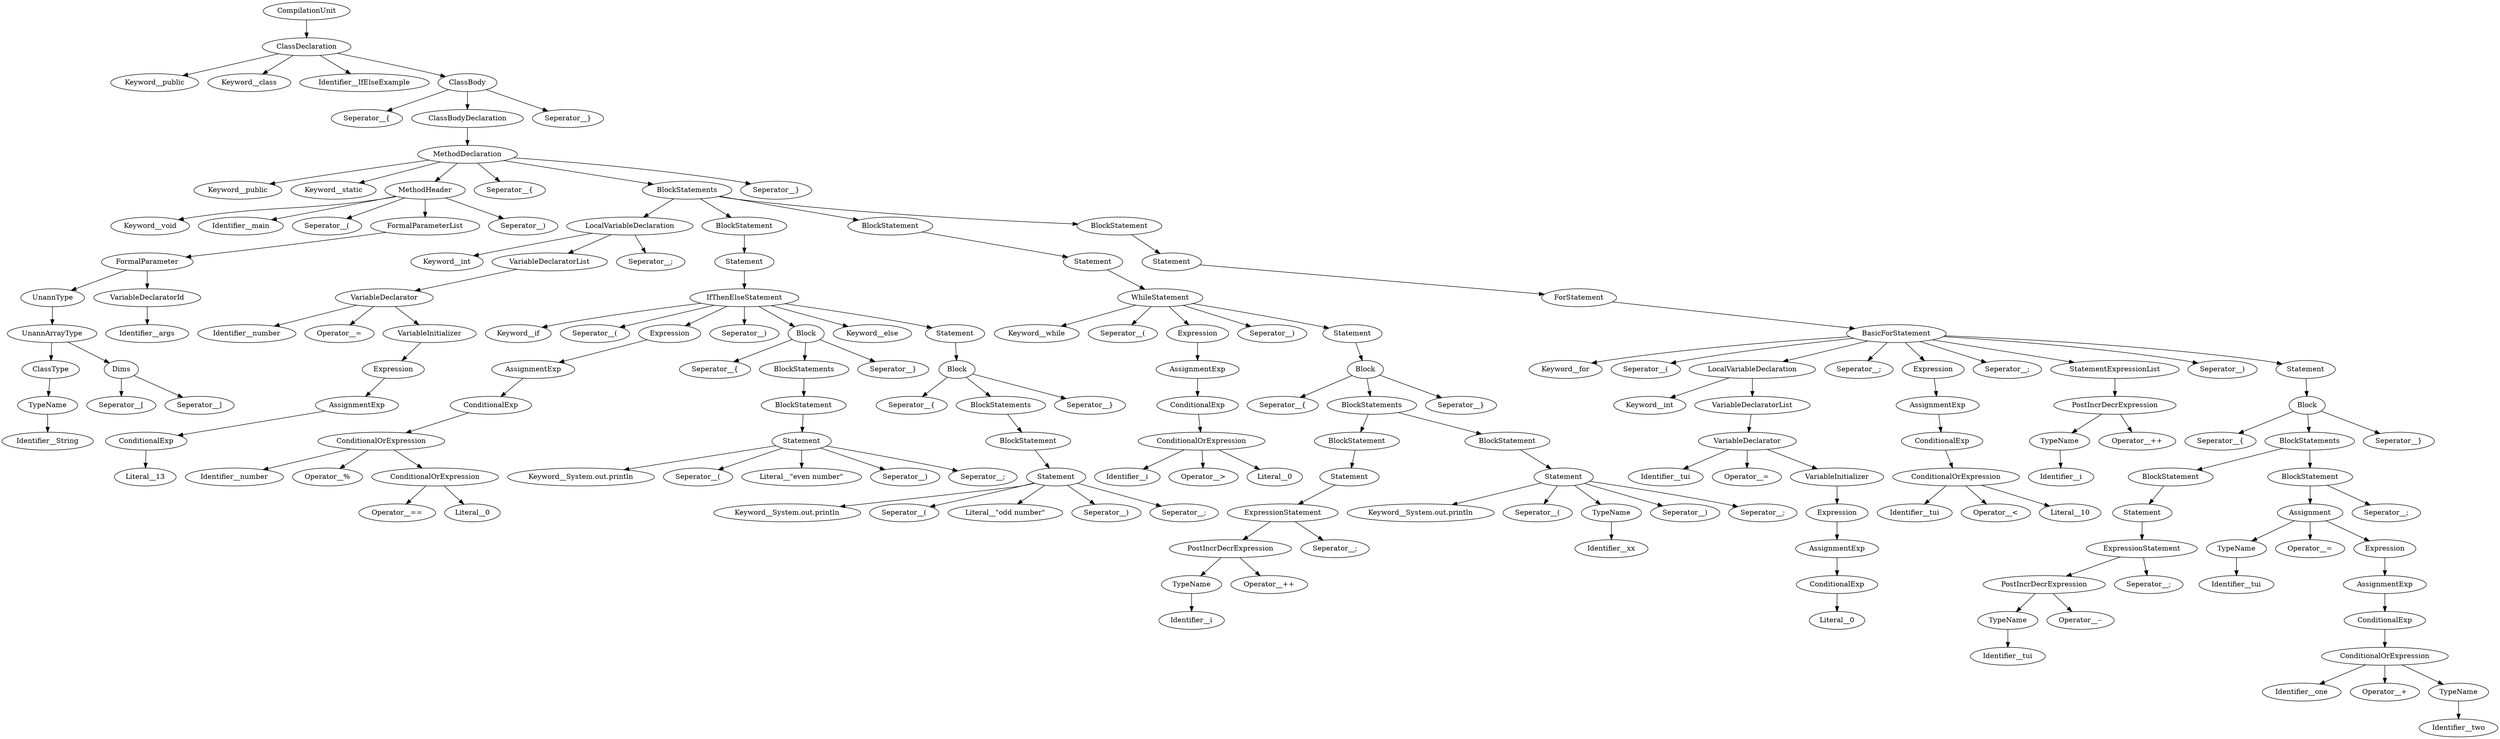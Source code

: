 digraph G {
CompilationUnit6->ClassDeclaration7->Keyword8;
Keyword8[label="Keyword__public"];
ClassDeclaration7->Keyword9;
Keyword9[label="Keyword__class"];
ClassDeclaration7->Identifier10;
Identifier10[label="Identifier__IfElseExample"];
ClassDeclaration7->ClassBody11->Seperator12;
Seperator12[label="Seperator__{"];
ClassBody11->ClassBodyDeclaration13->MethodDeclaration14->Keyword15;
Keyword15[label="Keyword__public"];
MethodDeclaration14->Keyword16;
Keyword16[label="Keyword__static"];
MethodDeclaration14->MethodHeader17->Keyword18;
Keyword18[label="Keyword__void"];
MethodHeader17->Identifier19;
Identifier19[label="Identifier__main"];
MethodHeader17->Seperator20;
Seperator20[label="Seperator__("];
MethodHeader17->FormalParameterList21->FormalParameter22->UnannType23->UnannArrayType24->ClassType25->TypeName26->Identifier27;
Identifier27[label="Identifier__String"];
TypeName26[label="TypeName"];
ClassType25[label="ClassType"];
UnannArrayType24->Dims28->Seperator29;
Seperator29[label="Seperator__["];
Dims28->Seperator30;
Seperator30[label="Seperator__]"];
Dims28[label="Dims"];
UnannArrayType24[label="UnannArrayType"];
UnannType23[label="UnannType"];
FormalParameter22->VariableDeclaratorId31->Identifier32;
Identifier32[label="Identifier__args"];
VariableDeclaratorId31[label="VariableDeclaratorId"];
FormalParameter22[label="FormalParameter"];
FormalParameterList21[label="FormalParameterList"];
MethodHeader17->Seperator33;
Seperator33[label="Seperator__)"];
MethodHeader17[label="MethodHeader"];
MethodDeclaration14->Seperator34;
Seperator34[label="Seperator__{"];
MethodDeclaration14->BlockStatements35->LocalVariableDeclaration36->Keyword37;
Keyword37[label="Keyword__int"];
LocalVariableDeclaration36->VariableDeclaratorList38->VariableDeclarator39->Identifier40;
Identifier40[label="Identifier__number"];
VariableDeclarator39->Operator41;
Operator41[label="Operator__="];
VariableDeclarator39->VariableInitializer42->Expression43->AssignmentExp44->ConditionalExp45->Literal46;
Literal46[label="Literal__13"];
ConditionalExp45[label="ConditionalExp"];
AssignmentExp44[label="AssignmentExp"];
Expression43[label="Expression"];
VariableInitializer42[label="VariableInitializer"];
VariableDeclarator39[label="VariableDeclarator"];
VariableDeclaratorList38[label="VariableDeclaratorList"];
LocalVariableDeclaration36->Seperator47;
Seperator47[label="Seperator__;"];
LocalVariableDeclaration36[label="LocalVariableDeclaration"];
BlockStatements35->BlockStatement48->Statement49->IfThenElseStatement50->Keyword51;
Keyword51[label="Keyword__if"];
IfThenElseStatement50->Seperator52;
Seperator52[label="Seperator__("];
IfThenElseStatement50->Expression53->AssignmentExp54->ConditionalExp55->ConditionalOrExpression56->Identifier57;
Identifier57[label="Identifier__number"];
ConditionalOrExpression56->Operator58;
Operator58[label="Operator__%"];
ConditionalOrExpression56->ConditionalOrExpression59->Operator60;
Operator60[label="Operator__=="];
ConditionalOrExpression59->Literal61;
Literal61[label="Literal__0"];
ConditionalOrExpression59[label="ConditionalOrExpression"];
ConditionalOrExpression56[label="ConditionalOrExpression"];
ConditionalExp55[label="ConditionalExp"];
AssignmentExp54[label="AssignmentExp"];
Expression53[label="Expression"];
IfThenElseStatement50->Seperator62;
Seperator62[label="Seperator__)"];
IfThenElseStatement50->Block63->Seperator64;
Seperator64[label="Seperator__{"];
Block63->BlockStatements65->BlockStatement66->Statement67->Keyword68;
Keyword68[label="Keyword__System.out.println"];
Statement67->Seperator69;
Seperator69[label="Seperator__("];
Statement67->Literal70;
Literal70[label="Literal__\"even number\""];
Statement67->Seperator71;
Seperator71[label="Seperator__)"];
Statement67->Seperator72;
Seperator72[label="Seperator__;"];
Statement67[label="Statement"];
BlockStatement66[label="BlockStatement"];
BlockStatements65[label="BlockStatements"];
Block63->Seperator73;
Seperator73[label="Seperator__}"];
Block63[label="Block"];
IfThenElseStatement50->Keyword74;
Keyword74[label="Keyword__else"];
IfThenElseStatement50->Statement75->Block76->Seperator77;
Seperator77[label="Seperator__{"];
Block76->BlockStatements78->BlockStatement79->Statement80->Keyword81;
Keyword81[label="Keyword__System.out.println"];
Statement80->Seperator82;
Seperator82[label="Seperator__("];
Statement80->Literal83;
Literal83[label="Literal__\"odd number\""];
Statement80->Seperator84;
Seperator84[label="Seperator__)"];
Statement80->Seperator85;
Seperator85[label="Seperator__;"];
Statement80[label="Statement"];
BlockStatement79[label="BlockStatement"];
BlockStatements78[label="BlockStatements"];
Block76->Seperator86;
Seperator86[label="Seperator__}"];
Block76[label="Block"];
Statement75[label="Statement"];
IfThenElseStatement50[label="IfThenElseStatement"];
Statement49[label="Statement"];
BlockStatement48[label="BlockStatement"];
BlockStatements35->BlockStatement87->Statement88->WhileStatement89->Keyword90;
Keyword90[label="Keyword__while"];
WhileStatement89->Seperator91;
Seperator91[label="Seperator__("];
WhileStatement89->Expression92->AssignmentExp93->ConditionalExp94->ConditionalOrExpression95->Identifier96;
Identifier96[label="Identifier__i"];
ConditionalOrExpression95->Operator97;
Operator97[label="Operator__>"];
ConditionalOrExpression95->Literal98;
Literal98[label="Literal__0"];
ConditionalOrExpression95[label="ConditionalOrExpression"];
ConditionalExp94[label="ConditionalExp"];
AssignmentExp93[label="AssignmentExp"];
Expression92[label="Expression"];
WhileStatement89->Seperator99;
Seperator99[label="Seperator__)"];
WhileStatement89->Statement100->Block101->Seperator102;
Seperator102[label="Seperator__{"];
Block101->BlockStatements103->BlockStatement104->Statement105->ExpressionStatement106->PostIncrDecrExpression107->TypeName108->Identifier109;
Identifier109[label="Identifier__i"];
TypeName108[label="TypeName"];
PostIncrDecrExpression107->Operator110;
Operator110[label="Operator__++"];
PostIncrDecrExpression107[label="PostIncrDecrExpression"];
ExpressionStatement106->Seperator111;
Seperator111[label="Seperator__;"];
ExpressionStatement106[label="ExpressionStatement"];
Statement105[label="Statement"];
BlockStatement104[label="BlockStatement"];
BlockStatements103->BlockStatement112->Statement113->Keyword114;
Keyword114[label="Keyword__System.out.println"];
Statement113->Seperator115;
Seperator115[label="Seperator__("];
Statement113->TypeName116->Identifier117;
Identifier117[label="Identifier__xx"];
TypeName116[label="TypeName"];
Statement113->Seperator118;
Seperator118[label="Seperator__)"];
Statement113->Seperator119;
Seperator119[label="Seperator__;"];
Statement113[label="Statement"];
BlockStatement112[label="BlockStatement"];
BlockStatements103[label="BlockStatements"];
Block101->Seperator120;
Seperator120[label="Seperator__}"];
Block101[label="Block"];
Statement100[label="Statement"];
WhileStatement89[label="WhileStatement"];
Statement88[label="Statement"];
BlockStatement87[label="BlockStatement"];
BlockStatements35->BlockStatement121->Statement122->ForStatement123->BasicForStatement124->Keyword125;
Keyword125[label="Keyword__for"];
BasicForStatement124->Seperator126;
Seperator126[label="Seperator__("];
BasicForStatement124->LocalVariableDeclaration127->Keyword128;
Keyword128[label="Keyword__int"];
LocalVariableDeclaration127->VariableDeclaratorList129->VariableDeclarator130->Identifier131;
Identifier131[label="Identifier__tui"];
VariableDeclarator130->Operator132;
Operator132[label="Operator__="];
VariableDeclarator130->VariableInitializer133->Expression134->AssignmentExp135->ConditionalExp136->Literal137;
Literal137[label="Literal__0"];
ConditionalExp136[label="ConditionalExp"];
AssignmentExp135[label="AssignmentExp"];
Expression134[label="Expression"];
VariableInitializer133[label="VariableInitializer"];
VariableDeclarator130[label="VariableDeclarator"];
VariableDeclaratorList129[label="VariableDeclaratorList"];
LocalVariableDeclaration127[label="LocalVariableDeclaration"];
BasicForStatement124->Seperator138;
Seperator138[label="Seperator__;"];
BasicForStatement124->Expression139->AssignmentExp140->ConditionalExp141->ConditionalOrExpression142->Identifier143;
Identifier143[label="Identifier__tui"];
ConditionalOrExpression142->Operator144;
Operator144[label="Operator__<"];
ConditionalOrExpression142->Literal145;
Literal145[label="Literal__10"];
ConditionalOrExpression142[label="ConditionalOrExpression"];
ConditionalExp141[label="ConditionalExp"];
AssignmentExp140[label="AssignmentExp"];
Expression139[label="Expression"];
BasicForStatement124->Seperator146;
Seperator146[label="Seperator__;"];
BasicForStatement124->StatementExpressionList147->PostIncrDecrExpression148->TypeName149->Identifier150;
Identifier150[label="Identifier__i"];
TypeName149[label="TypeName"];
PostIncrDecrExpression148->Operator151;
Operator151[label="Operator__++"];
PostIncrDecrExpression148[label="PostIncrDecrExpression"];
StatementExpressionList147[label="StatementExpressionList"];
BasicForStatement124->Seperator152;
Seperator152[label="Seperator__)"];
BasicForStatement124->Statement153->Block154->Seperator155;
Seperator155[label="Seperator__{"];
Block154->BlockStatements156->BlockStatement157->Statement158->ExpressionStatement159->PostIncrDecrExpression160->TypeName161->Identifier162;
Identifier162[label="Identifier__tui"];
TypeName161[label="TypeName"];
PostIncrDecrExpression160->Operator163;
Operator163[label="Operator__--"];
PostIncrDecrExpression160[label="PostIncrDecrExpression"];
ExpressionStatement159->Seperator164;
Seperator164[label="Seperator__;"];
ExpressionStatement159[label="ExpressionStatement"];
Statement158[label="Statement"];
BlockStatement157[label="BlockStatement"];
BlockStatements156->BlockStatement165->Assignment166->TypeName167->Identifier168;
Identifier168[label="Identifier__tui"];
TypeName167[label="TypeName"];
Assignment166->Operator169;
Operator169[label="Operator__="];
Assignment166->Expression170->AssignmentExp171->ConditionalExp172->ConditionalOrExpression173->Identifier174;
Identifier174[label="Identifier__one"];
ConditionalOrExpression173->Operator175;
Operator175[label="Operator__+"];
ConditionalOrExpression173->TypeName176->Identifier177;
Identifier177[label="Identifier__two"];
TypeName176[label="TypeName"];
ConditionalOrExpression173[label="ConditionalOrExpression"];
ConditionalExp172[label="ConditionalExp"];
AssignmentExp171[label="AssignmentExp"];
Expression170[label="Expression"];
Assignment166[label="Assignment"];
BlockStatement165->Seperator178;
Seperator178[label="Seperator__;"];
BlockStatement165[label="BlockStatement"];
BlockStatements156[label="BlockStatements"];
Block154->Seperator179;
Seperator179[label="Seperator__}"];
Block154[label="Block"];
Statement153[label="Statement"];
BasicForStatement124[label="BasicForStatement"];
ForStatement123[label="ForStatement"];
Statement122[label="Statement"];
BlockStatement121[label="BlockStatement"];
BlockStatements35[label="BlockStatements"];
MethodDeclaration14->Seperator180;
Seperator180[label="Seperator__}"];
MethodDeclaration14[label="MethodDeclaration"];
ClassBodyDeclaration13[label="ClassBodyDeclaration"];
ClassBody11->Seperator181;
Seperator181[label="Seperator__}"];
ClassBody11[label="ClassBody"];
ClassDeclaration7[label="ClassDeclaration"];
CompilationUnit6[label="CompilationUnit"];

}